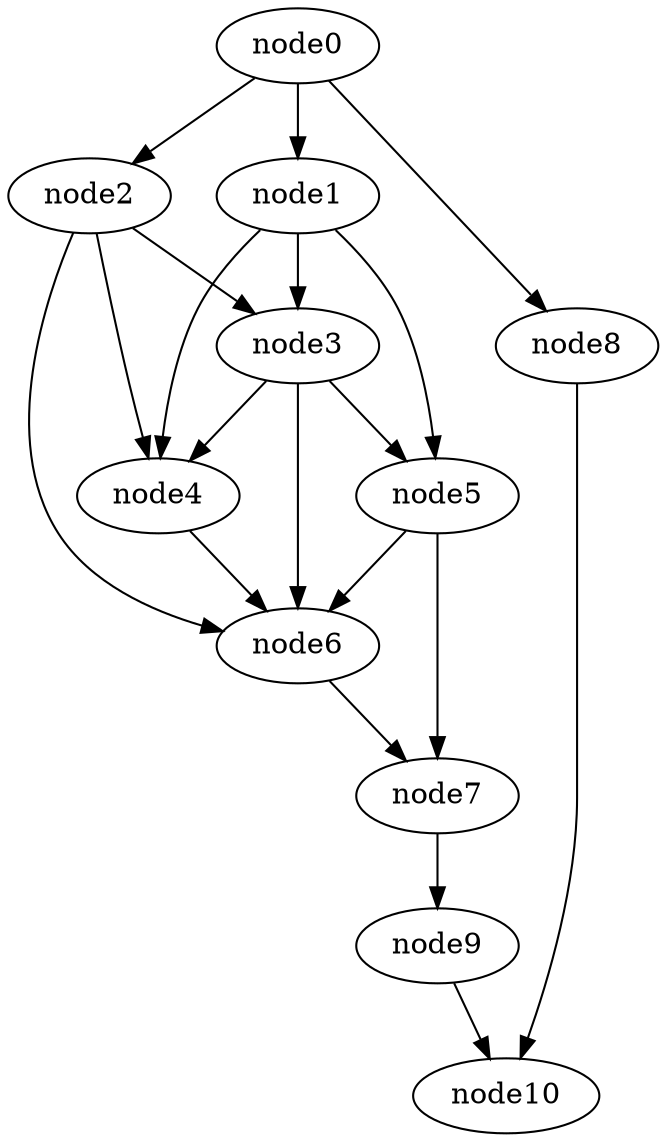 digraph g{
	node10
	node9 -> node10
	node8 -> node10
	node7 -> node9
	node6 -> node7
	node5 -> node7
	node5 -> node6
	node4 -> node6
	node3 -> node6
	node3 -> node5
	node3 -> node4
	node2 -> node6
	node2 -> node4
	node2 -> node3
	node1 -> node5
	node1 -> node4
	node1 -> node3
	node0 -> node8
	node0 -> node2
	node0 -> node1
}
